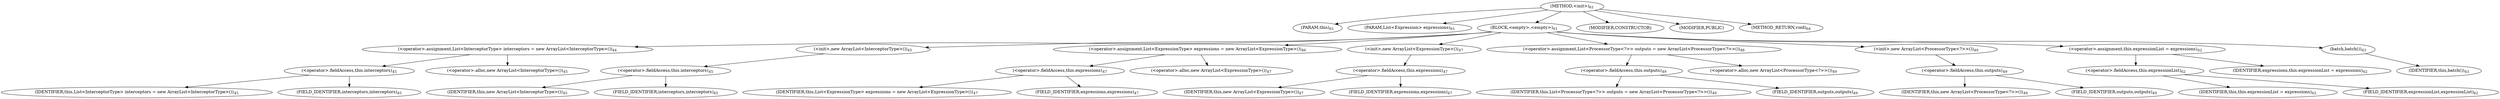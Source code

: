 digraph "&lt;init&gt;" {  
"98" [label = <(METHOD,&lt;init&gt;)<SUB>61</SUB>> ]
"6" [label = <(PARAM,this)<SUB>61</SUB>> ]
"99" [label = <(PARAM,List&lt;Expression&gt; expressions)<SUB>61</SUB>> ]
"100" [label = <(BLOCK,&lt;empty&gt;,&lt;empty&gt;)<SUB>61</SUB>> ]
"101" [label = <(&lt;operator&gt;.assignment,List&lt;InterceptorType&gt; interceptors = new ArrayList&lt;InterceptorType&gt;())<SUB>44</SUB>> ]
"102" [label = <(&lt;operator&gt;.fieldAccess,this.interceptors)<SUB>45</SUB>> ]
"103" [label = <(IDENTIFIER,this,List&lt;InterceptorType&gt; interceptors = new ArrayList&lt;InterceptorType&gt;())<SUB>45</SUB>> ]
"104" [label = <(FIELD_IDENTIFIER,interceptors,interceptors)<SUB>45</SUB>> ]
"105" [label = <(&lt;operator&gt;.alloc,new ArrayList&lt;InterceptorType&gt;())<SUB>45</SUB>> ]
"106" [label = <(&lt;init&gt;,new ArrayList&lt;InterceptorType&gt;())<SUB>45</SUB>> ]
"107" [label = <(&lt;operator&gt;.fieldAccess,this.interceptors)<SUB>45</SUB>> ]
"108" [label = <(IDENTIFIER,this,new ArrayList&lt;InterceptorType&gt;())<SUB>45</SUB>> ]
"109" [label = <(FIELD_IDENTIFIER,interceptors,interceptors)<SUB>45</SUB>> ]
"110" [label = <(&lt;operator&gt;.assignment,List&lt;ExpressionType&gt; expressions = new ArrayList&lt;ExpressionType&gt;())<SUB>46</SUB>> ]
"111" [label = <(&lt;operator&gt;.fieldAccess,this.expressions)<SUB>47</SUB>> ]
"112" [label = <(IDENTIFIER,this,List&lt;ExpressionType&gt; expressions = new ArrayList&lt;ExpressionType&gt;())<SUB>47</SUB>> ]
"113" [label = <(FIELD_IDENTIFIER,expressions,expressions)<SUB>47</SUB>> ]
"114" [label = <(&lt;operator&gt;.alloc,new ArrayList&lt;ExpressionType&gt;())<SUB>47</SUB>> ]
"115" [label = <(&lt;init&gt;,new ArrayList&lt;ExpressionType&gt;())<SUB>47</SUB>> ]
"116" [label = <(&lt;operator&gt;.fieldAccess,this.expressions)<SUB>47</SUB>> ]
"117" [label = <(IDENTIFIER,this,new ArrayList&lt;ExpressionType&gt;())<SUB>47</SUB>> ]
"118" [label = <(FIELD_IDENTIFIER,expressions,expressions)<SUB>47</SUB>> ]
"119" [label = <(&lt;operator&gt;.assignment,List&lt;ProcessorType&lt;?&gt;&gt; outputs = new ArrayList&lt;ProcessorType&lt;?&gt;&gt;())<SUB>48</SUB>> ]
"120" [label = <(&lt;operator&gt;.fieldAccess,this.outputs)<SUB>49</SUB>> ]
"121" [label = <(IDENTIFIER,this,List&lt;ProcessorType&lt;?&gt;&gt; outputs = new ArrayList&lt;ProcessorType&lt;?&gt;&gt;())<SUB>49</SUB>> ]
"122" [label = <(FIELD_IDENTIFIER,outputs,outputs)<SUB>49</SUB>> ]
"123" [label = <(&lt;operator&gt;.alloc,new ArrayList&lt;ProcessorType&lt;?&gt;&gt;())<SUB>49</SUB>> ]
"124" [label = <(&lt;init&gt;,new ArrayList&lt;ProcessorType&lt;?&gt;&gt;())<SUB>49</SUB>> ]
"125" [label = <(&lt;operator&gt;.fieldAccess,this.outputs)<SUB>49</SUB>> ]
"126" [label = <(IDENTIFIER,this,new ArrayList&lt;ProcessorType&lt;?&gt;&gt;())<SUB>49</SUB>> ]
"127" [label = <(FIELD_IDENTIFIER,outputs,outputs)<SUB>49</SUB>> ]
"128" [label = <(&lt;operator&gt;.assignment,this.expressionList = expressions)<SUB>62</SUB>> ]
"129" [label = <(&lt;operator&gt;.fieldAccess,this.expressionList)<SUB>62</SUB>> ]
"5" [label = <(IDENTIFIER,this,this.expressionList = expressions)<SUB>62</SUB>> ]
"130" [label = <(FIELD_IDENTIFIER,expressionList,expressionList)<SUB>62</SUB>> ]
"131" [label = <(IDENTIFIER,expressions,this.expressionList = expressions)<SUB>62</SUB>> ]
"132" [label = <(batch,batch())<SUB>63</SUB>> ]
"7" [label = <(IDENTIFIER,this,batch())<SUB>63</SUB>> ]
"133" [label = <(MODIFIER,CONSTRUCTOR)> ]
"134" [label = <(MODIFIER,PUBLIC)> ]
"135" [label = <(METHOD_RETURN,void)<SUB>64</SUB>> ]
  "98" -> "6" 
  "98" -> "99" 
  "98" -> "100" 
  "98" -> "133" 
  "98" -> "134" 
  "98" -> "135" 
  "100" -> "101" 
  "100" -> "106" 
  "100" -> "110" 
  "100" -> "115" 
  "100" -> "119" 
  "100" -> "124" 
  "100" -> "128" 
  "100" -> "132" 
  "101" -> "102" 
  "101" -> "105" 
  "102" -> "103" 
  "102" -> "104" 
  "106" -> "107" 
  "107" -> "108" 
  "107" -> "109" 
  "110" -> "111" 
  "110" -> "114" 
  "111" -> "112" 
  "111" -> "113" 
  "115" -> "116" 
  "116" -> "117" 
  "116" -> "118" 
  "119" -> "120" 
  "119" -> "123" 
  "120" -> "121" 
  "120" -> "122" 
  "124" -> "125" 
  "125" -> "126" 
  "125" -> "127" 
  "128" -> "129" 
  "128" -> "131" 
  "129" -> "5" 
  "129" -> "130" 
  "132" -> "7" 
}
